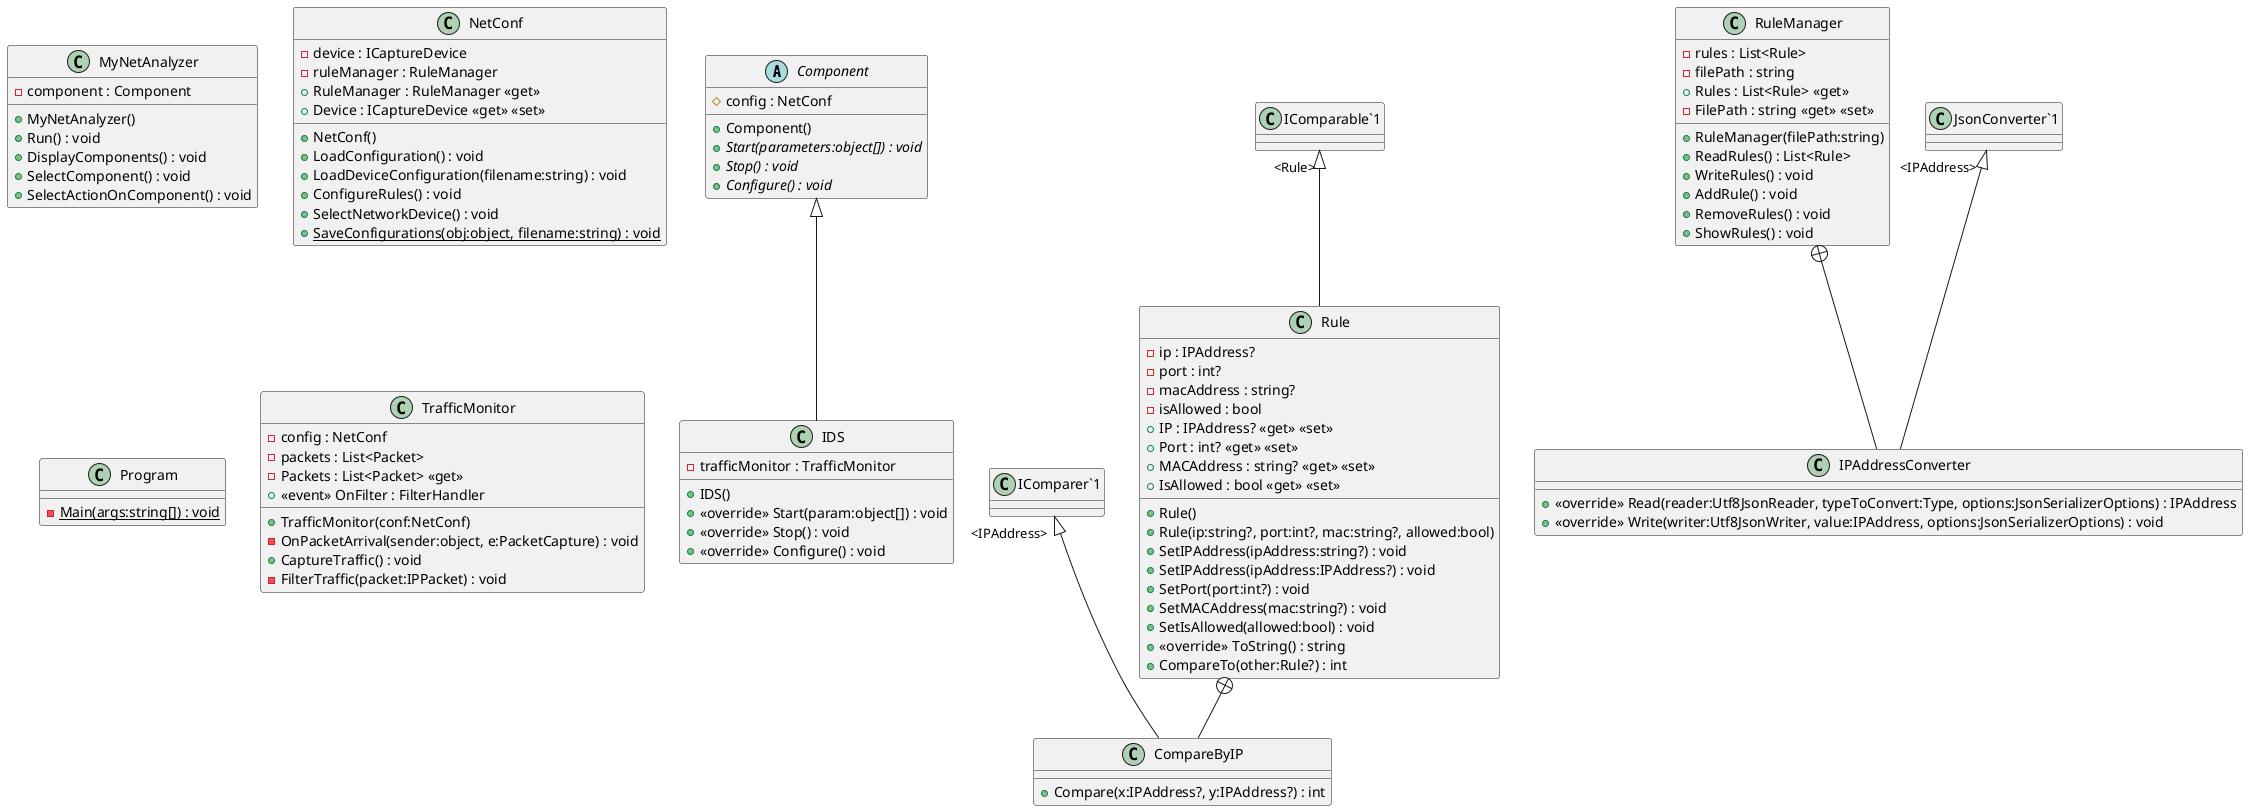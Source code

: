@startuml
abstract class Component {
    # config : NetConf
    + Component()
    + {abstract} Start(parameters:object[]) : void
    + {abstract} Stop() : void
    + {abstract} Configure() : void
}
class IDS {
    - trafficMonitor : TrafficMonitor
    + IDS()
    + <<override>> Start(param:object[]) : void
    + <<override>> Stop() : void
    + <<override>> Configure() : void
}
Component <|-- IDS
class MyNetAnalyzer {
    - component : Component
    + MyNetAnalyzer()
    + Run() : void
    + DisplayComponents() : void
    + SelectComponent() : void
    + SelectActionOnComponent() : void
}
class NetConf {
    - device : ICaptureDevice
    - ruleManager : RuleManager
    + RuleManager : RuleManager <<get>>
    + Device : ICaptureDevice <<get>> <<set>>
    + NetConf()
    + LoadConfiguration() : void
    + LoadDeviceConfiguration(filename:string) : void
    + ConfigureRules() : void
    + SelectNetworkDevice() : void
    + {static} SaveConfigurations(obj:object, filename:string) : void
}
class Program {
    - {static} Main(args:string[]) : void
}
class Rule {
    - ip : IPAddress?
    - port : int?
    - macAddress : string?
    - isAllowed : bool
    + IP : IPAddress? <<get>> <<set>>
    + Port : int? <<get>> <<set>>
    + MACAddress : string? <<get>> <<set>>
    + IsAllowed : bool <<get>> <<set>>
    + Rule()
    + Rule(ip:string?, port:int?, mac:string?, allowed:bool)
    + SetIPAddress(ipAddress:string?) : void
    + SetIPAddress(ipAddress:IPAddress?) : void
    + SetPort(port:int?) : void
    + SetMACAddress(mac:string?) : void
    + SetIsAllowed(allowed:bool) : void
    + <<override>> ToString() : string
    + CompareTo(other:Rule?) : int
}
class CompareByIP {
    + Compare(x:IPAddress?, y:IPAddress?) : int
}
"IComparable`1" "<Rule>" <|-- Rule
Rule +-- CompareByIP
"IComparer`1" "<IPAddress>" <|-- CompareByIP
class RuleManager {
    - rules : List<Rule>
    - filePath : string
    + Rules : List<Rule> <<get>>
    - FilePath : string <<get>> <<set>>
    + RuleManager(filePath:string)
    + ReadRules() : List<Rule>
    + WriteRules() : void
    + AddRule() : void
    + RemoveRules() : void
    + ShowRules() : void
}
class IPAddressConverter {
    + <<override>> Read(reader:Utf8JsonReader, typeToConvert:Type, options:JsonSerializerOptions) : IPAddress
    + <<override>> Write(writer:Utf8JsonWriter, value:IPAddress, options:JsonSerializerOptions) : void
}
RuleManager +-- IPAddressConverter
"JsonConverter`1" "<IPAddress>" <|-- IPAddressConverter
class TrafficMonitor {
    - config : NetConf
    - packets : List<Packet>
    - Packets : List<Packet> <<get>>
    +  <<event>> OnFilter : FilterHandler 
    + TrafficMonitor(conf:NetConf)
    - OnPacketArrival(sender:object, e:PacketCapture) : void
    + CaptureTraffic() : void
    - FilterTraffic(packet:IPPacket) : void
}
@enduml
